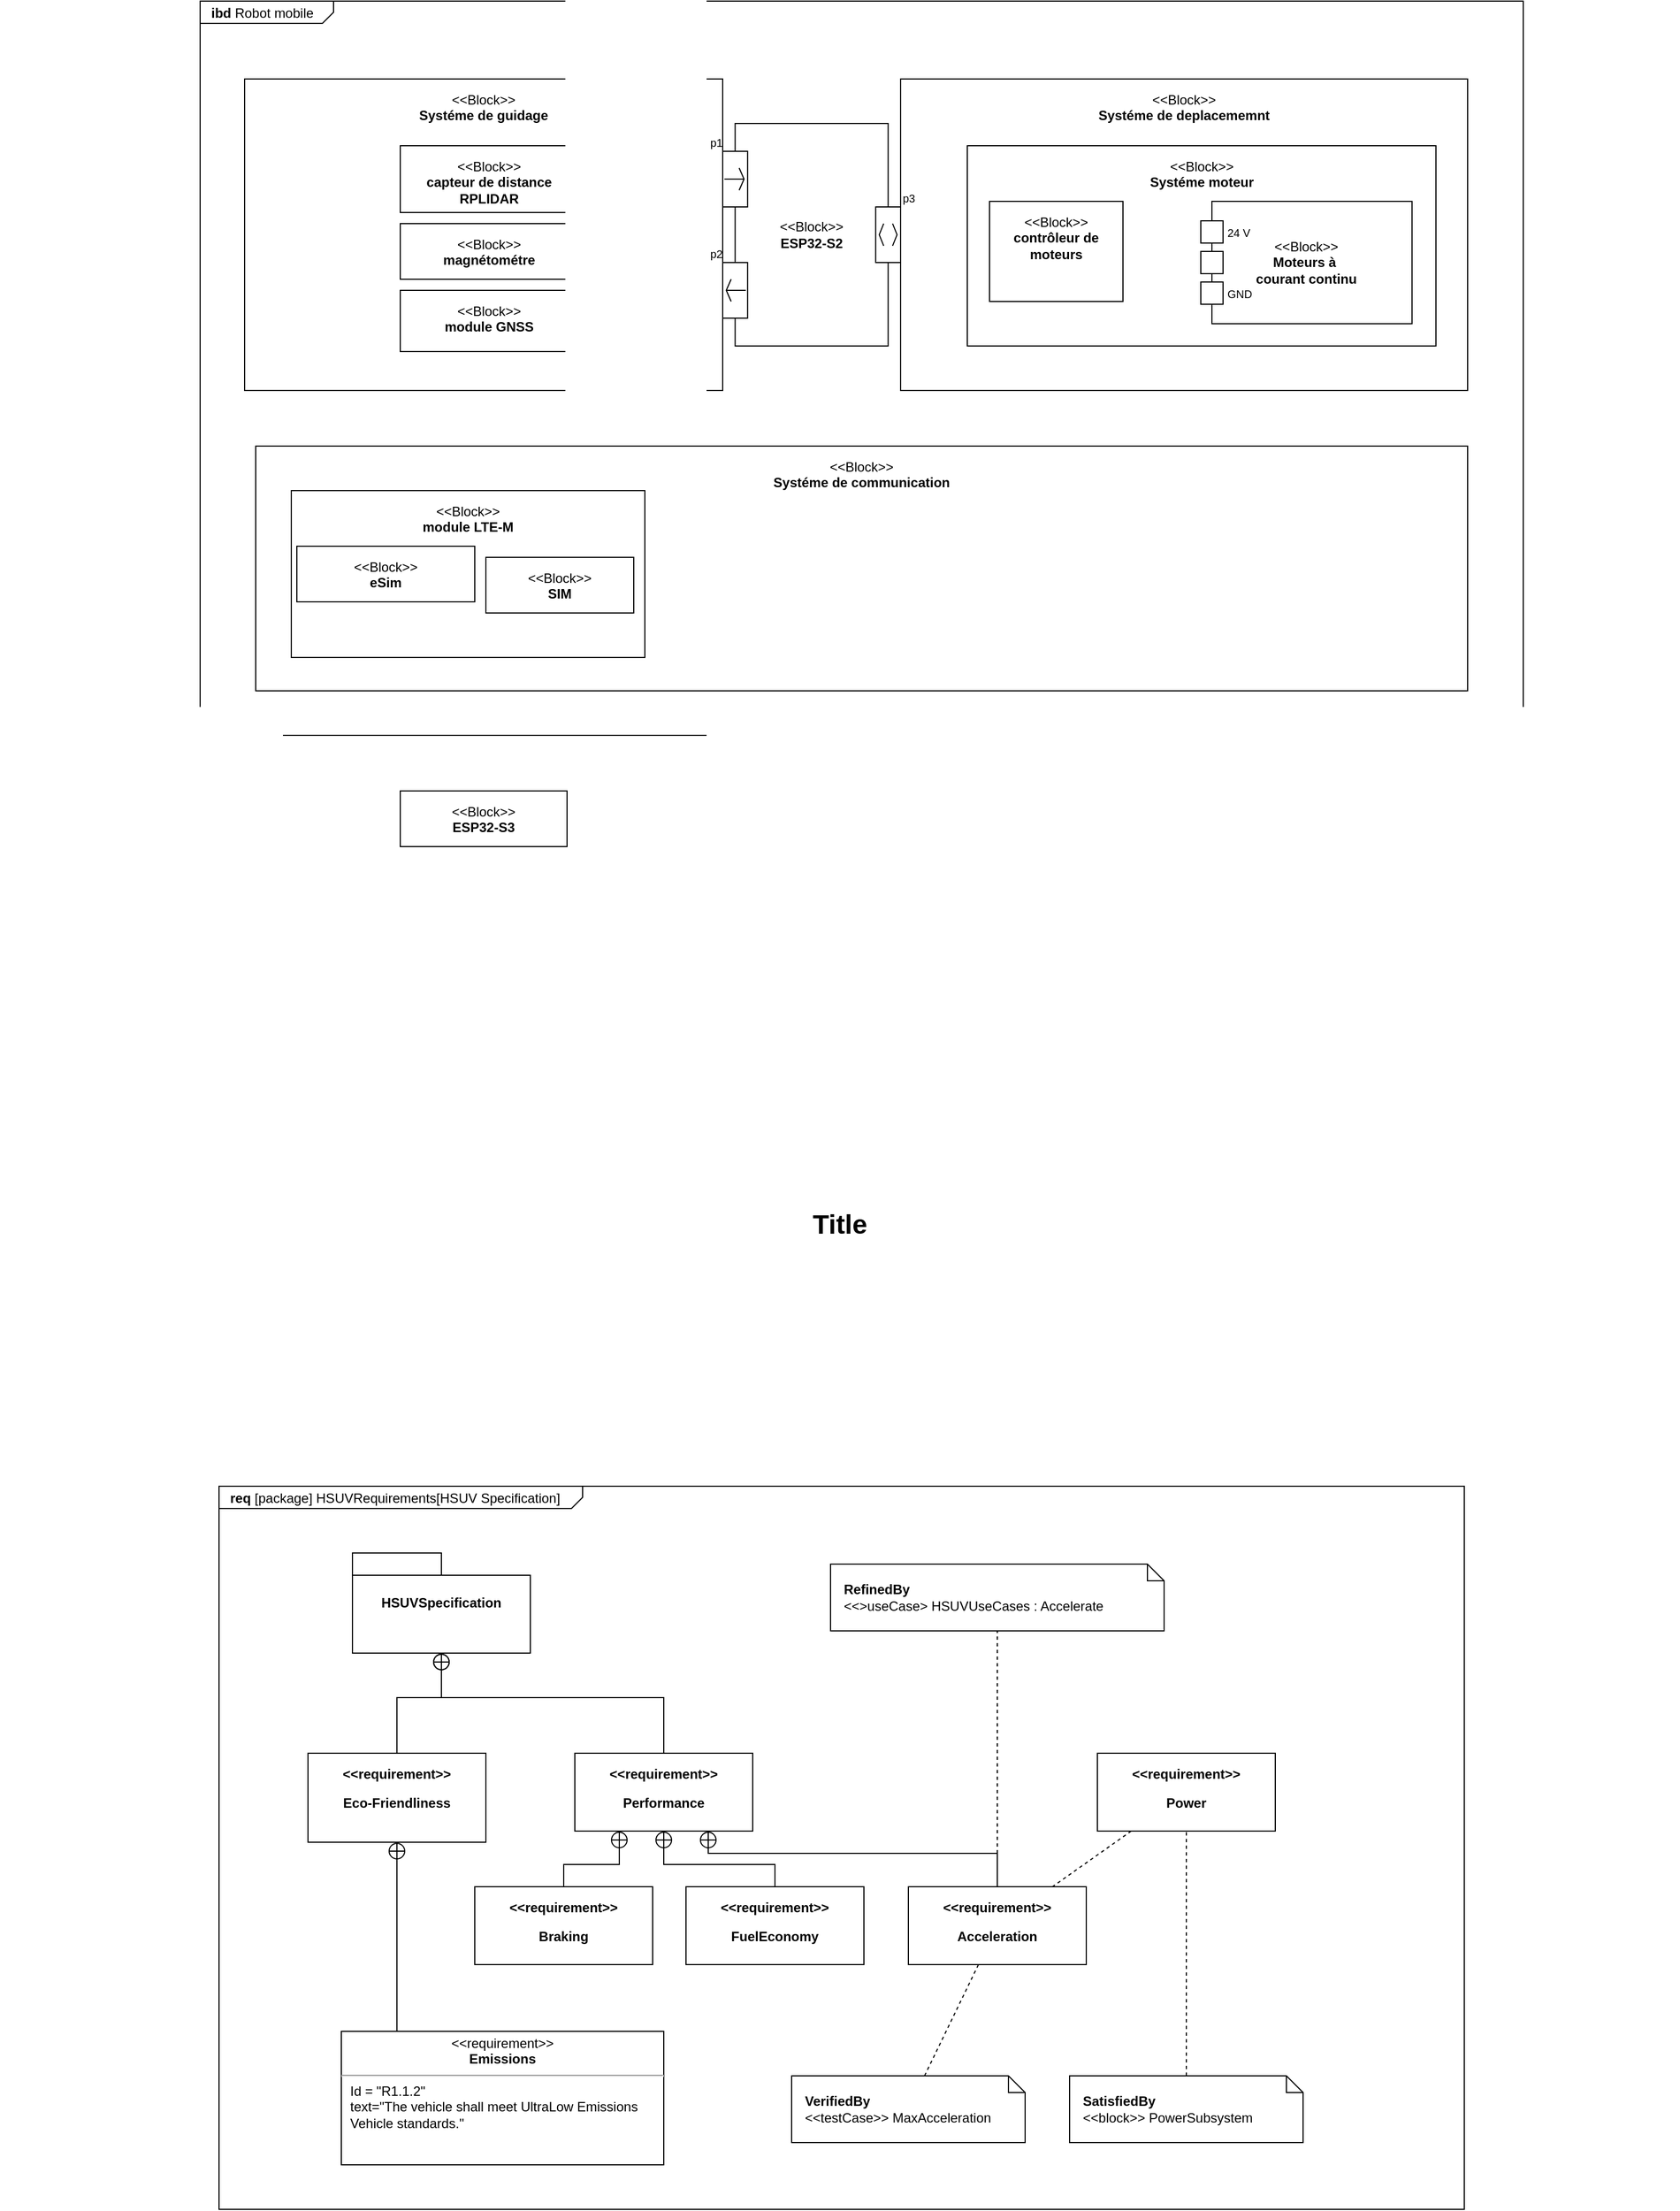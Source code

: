 <mxfile version="26.2.14">
  <diagram name="Page-1" id="929967ad-93f9-6ef4-fab6-5d389245f69c">
    <mxGraphModel dx="1586" dy="1947" grid="1" gridSize="10" guides="1" tooltips="1" connect="1" arrows="1" fold="1" page="1" pageScale="1.5" pageWidth="1169" pageHeight="826" background="none" math="0" shadow="0">
      <root>
        <mxCell id="0" style=";html=1;" />
        <mxCell id="1" style=";html=1;" parent="0" />
        <mxCell id="1672d66443f91eb5-1" value="&lt;p style=&quot;margin: 0px ; margin-top: 4px ; margin-left: 10px ; text-align: left&quot;&gt;&lt;b&gt;req&lt;/b&gt;&amp;nbsp;[package] HSUVRequirements[HSUV Specification]&lt;/p&gt;" style="html=1;strokeWidth=1;shape=mxgraph.sysml.package;html=1;overflow=fill;whiteSpace=wrap;fillColor=none;gradientColor=none;fontSize=12;align=center;labelX=327.64;" parent="1" vertex="1">
          <mxGeometry x="317" y="295" width="1120" height="650" as="geometry" />
        </mxCell>
        <mxCell id="1672d66443f91eb5-2" value="HSUVSpecification" style="shape=folder;tabWidth=80;tabHeight=20;tabPosition=left;strokeWidth=1;html=1;whiteSpace=wrap;align=center;fontSize=12;fontStyle=1" parent="1" vertex="1">
          <mxGeometry x="437" y="355" width="160" height="90" as="geometry" />
        </mxCell>
        <mxCell id="1672d66443f91eb5-3" value="&lt;b&gt;RefinedBy&lt;/b&gt;&lt;div&gt;&amp;lt;&amp;lt;&amp;gt;useCase&amp;gt; HSUVUseCases : Accelerate&lt;/div&gt;" style="shape=note;size=15;align=left;spacingLeft=10;html=1;whiteSpace=wrap;strokeColor=#000000;strokeWidth=1;fillColor=#ffffff;fontSize=12;" parent="1" vertex="1">
          <mxGeometry x="867" y="365" width="300" height="60" as="geometry" />
        </mxCell>
        <mxCell id="1672d66443f91eb5-13" style="edgeStyle=orthogonalEdgeStyle;rounded=0;html=1;jettySize=auto;orthogonalLoop=1;endArrow=circlePlus;endFill=0;" parent="1" source="1672d66443f91eb5-4" target="1672d66443f91eb5-2" edge="1">
          <mxGeometry relative="1" as="geometry">
            <Array as="points">
              <mxPoint x="477" y="485" />
              <mxPoint x="517" y="485" />
            </Array>
          </mxGeometry>
        </mxCell>
        <mxCell id="1672d66443f91eb5-4" value="&lt;p&gt;&amp;lt;&amp;lt;requirement&amp;gt;&amp;gt;&lt;/p&gt;&lt;p&gt;Eco-Friendliness&lt;/p&gt;" style="shape=rect;html=1;overflow=fill;whiteSpace=wrap;align=center;fontStyle=1" parent="1" vertex="1">
          <mxGeometry x="397" y="535" width="160" height="80" as="geometry" />
        </mxCell>
        <mxCell id="1672d66443f91eb5-15" style="edgeStyle=orthogonalEdgeStyle;rounded=0;html=1;endArrow=circlePlus;endFill=0;jettySize=auto;orthogonalLoop=1;" parent="1" source="1672d66443f91eb5-5" target="1672d66443f91eb5-2" edge="1">
          <mxGeometry relative="1" as="geometry">
            <Array as="points">
              <mxPoint x="717" y="485" />
              <mxPoint x="517" y="485" />
            </Array>
          </mxGeometry>
        </mxCell>
        <mxCell id="1672d66443f91eb5-5" value="&lt;p&gt;&amp;lt;&amp;lt;requirement&amp;gt;&amp;gt;&lt;/p&gt;&lt;p&gt;Performance&lt;/p&gt;" style="shape=rect;html=1;overflow=fill;whiteSpace=wrap;align=center;fontStyle=1" parent="1" vertex="1">
          <mxGeometry x="637" y="535" width="160" height="70" as="geometry" />
        </mxCell>
        <mxCell id="1672d66443f91eb5-21" style="edgeStyle=none;rounded=0;html=1;dashed=1;endArrow=none;endFill=0;jettySize=auto;orthogonalLoop=1;" parent="1" source="1672d66443f91eb5-6" target="1672d66443f91eb5-9" edge="1">
          <mxGeometry relative="1" as="geometry" />
        </mxCell>
        <mxCell id="1672d66443f91eb5-6" value="&lt;p&gt;&amp;lt;&amp;lt;requirement&amp;gt;&amp;gt;&lt;/p&gt;&lt;p&gt;Power&lt;/p&gt;" style="shape=rect;html=1;overflow=fill;whiteSpace=wrap;align=center;fontStyle=1" parent="1" vertex="1">
          <mxGeometry x="1107" y="535" width="160" height="70" as="geometry" />
        </mxCell>
        <mxCell id="1672d66443f91eb5-16" style="edgeStyle=orthogonalEdgeStyle;rounded=0;html=1;endArrow=circlePlus;endFill=0;jettySize=auto;orthogonalLoop=1;entryX=0.25;entryY=1;" parent="1" source="1672d66443f91eb5-7" target="1672d66443f91eb5-5" edge="1">
          <mxGeometry relative="1" as="geometry">
            <Array as="points">
              <mxPoint x="627" y="635" />
              <mxPoint x="677" y="635" />
            </Array>
          </mxGeometry>
        </mxCell>
        <mxCell id="1672d66443f91eb5-7" value="&lt;p&gt;&amp;lt;&amp;lt;requirement&amp;gt;&amp;gt;&lt;/p&gt;&lt;p&gt;Braking&lt;/p&gt;" style="shape=rect;html=1;overflow=fill;whiteSpace=wrap;align=center;fontStyle=1" parent="1" vertex="1">
          <mxGeometry x="547" y="655" width="160" height="70" as="geometry" />
        </mxCell>
        <mxCell id="1672d66443f91eb5-17" style="edgeStyle=orthogonalEdgeStyle;rounded=0;html=1;endArrow=circlePlus;endFill=0;jettySize=auto;orthogonalLoop=1;entryX=0.5;entryY=1;" parent="1" source="1672d66443f91eb5-8" target="1672d66443f91eb5-5" edge="1">
          <mxGeometry relative="1" as="geometry">
            <Array as="points">
              <mxPoint x="817" y="635" />
              <mxPoint x="717" y="635" />
            </Array>
          </mxGeometry>
        </mxCell>
        <mxCell id="1672d66443f91eb5-8" value="&lt;p&gt;&amp;lt;&amp;lt;requirement&amp;gt;&amp;gt;&lt;/p&gt;&lt;p&gt;FuelEconomy&lt;/p&gt;" style="shape=rect;html=1;overflow=fill;whiteSpace=wrap;align=center;fontStyle=1" parent="1" vertex="1">
          <mxGeometry x="737" y="655" width="160" height="70" as="geometry" />
        </mxCell>
        <mxCell id="1672d66443f91eb5-18" style="edgeStyle=orthogonalEdgeStyle;rounded=0;html=1;endArrow=circlePlus;endFill=0;jettySize=auto;orthogonalLoop=1;entryX=0.75;entryY=1;" parent="1" source="1672d66443f91eb5-9" target="1672d66443f91eb5-5" edge="1">
          <mxGeometry relative="1" as="geometry">
            <Array as="points">
              <mxPoint x="1017" y="625" />
              <mxPoint x="757" y="625" />
            </Array>
          </mxGeometry>
        </mxCell>
        <mxCell id="1672d66443f91eb5-22" style="edgeStyle=none;rounded=0;html=1;dashed=1;endArrow=none;endFill=0;jettySize=auto;orthogonalLoop=1;" parent="1" source="1672d66443f91eb5-9" target="1672d66443f91eb5-3" edge="1">
          <mxGeometry relative="1" as="geometry" />
        </mxCell>
        <mxCell id="1672d66443f91eb5-9" value="&lt;p&gt;&amp;lt;&amp;lt;requirement&amp;gt;&amp;gt;&lt;/p&gt;&lt;p&gt;Acceleration&lt;/p&gt;" style="shape=rect;html=1;overflow=fill;whiteSpace=wrap;align=center;fontStyle=1" parent="1" vertex="1">
          <mxGeometry x="937" y="655" width="160" height="70" as="geometry" />
        </mxCell>
        <mxCell id="1672d66443f91eb5-14" style="edgeStyle=orthogonalEdgeStyle;rounded=0;html=1;endArrow=circlePlus;endFill=0;jettySize=auto;orthogonalLoop=1;" parent="1" source="1672d66443f91eb5-10" target="1672d66443f91eb5-4" edge="1">
          <mxGeometry relative="1" as="geometry">
            <Array as="points">
              <mxPoint x="477" y="755" />
              <mxPoint x="477" y="755" />
            </Array>
          </mxGeometry>
        </mxCell>
        <mxCell id="1672d66443f91eb5-10" value="&lt;p style=&quot;margin: 0px ; margin-top: 4px ; text-align: center&quot;&gt;&amp;lt;&amp;lt;requirement&amp;gt;&amp;gt;&lt;br&gt;&lt;b&gt;Emissions&lt;/b&gt;&lt;/p&gt;&lt;hr&gt;&lt;p style=&quot;margin: 0px ; margin-left: 8px ; text-align: left&quot;&gt;Id = &quot;R1.1.2&quot;&lt;/p&gt;&lt;p style=&quot;margin: 0px ; margin-left: 8px ; text-align: left&quot;&gt;text=&quot;The vehicle shall meet UltraLow Emissions Vehicle standards.&quot;&lt;/p&gt;" style="shape=rect;html=1;overflow=fill;whiteSpace=wrap;" parent="1" vertex="1">
          <mxGeometry x="427" y="785" width="290" height="120" as="geometry" />
        </mxCell>
        <mxCell id="1672d66443f91eb5-19" style="rounded=0;html=1;endArrow=none;endFill=0;jettySize=auto;orthogonalLoop=1;dashed=1;" parent="1" source="1672d66443f91eb5-11" target="1672d66443f91eb5-9" edge="1">
          <mxGeometry relative="1" as="geometry" />
        </mxCell>
        <mxCell id="1672d66443f91eb5-11" value="&lt;b&gt;VerifiedBy&lt;/b&gt;&lt;div&gt;&amp;lt;&amp;lt;testCase&amp;gt;&amp;gt; MaxAcceleration&lt;/div&gt;" style="shape=note;size=15;align=left;spacingLeft=10;html=1;whiteSpace=wrap;strokeWidth=1;fontSize=12;" parent="1" vertex="1">
          <mxGeometry x="832" y="825" width="210" height="60" as="geometry" />
        </mxCell>
        <mxCell id="1672d66443f91eb5-20" style="edgeStyle=none;rounded=0;html=1;dashed=1;endArrow=none;endFill=0;jettySize=auto;orthogonalLoop=1;" parent="1" source="1672d66443f91eb5-12" target="1672d66443f91eb5-6" edge="1">
          <mxGeometry relative="1" as="geometry" />
        </mxCell>
        <mxCell id="1672d66443f91eb5-12" value="&lt;b&gt;SatisfiedBy&lt;/b&gt;&lt;div&gt;&amp;lt;&amp;lt;block&amp;gt;&amp;gt; PowerSubsystem&lt;/div&gt;" style="shape=note;size=15;align=left;spacingLeft=10;html=1;whiteSpace=wrap;strokeWidth=1;fontSize=12;" parent="1" vertex="1">
          <mxGeometry x="1082" y="825" width="210" height="60" as="geometry" />
        </mxCell>
        <mxCell id="1672d66443f91eb5-23" value="Title" style="text;strokeColor=none;fillColor=none;html=1;fontSize=24;fontStyle=1;verticalAlign=middle;align=center;" parent="1" vertex="1">
          <mxGeometry x="120" y="40" width="1510" height="40" as="geometry" />
        </mxCell>
        <mxCell id="0Ht1Bok8qtDjsIspIDW7-1" value="&lt;p style=&quot;margin:0px;margin-top:4px;margin-left:10px;text-align:left;&quot;&gt;&lt;b&gt;ibd&lt;/b&gt;&amp;nbsp;Robot mobile&lt;/p&gt;" style="html=1;shape=mxgraph.sysml.package;labelX=120;align=left;spacingLeft=10;overflow=fill;recursiveResize=0;" parent="1" vertex="1">
          <mxGeometry x="300" y="-1040" width="1190" height="660" as="geometry" />
        </mxCell>
        <mxCell id="0Ht1Bok8qtDjsIspIDW7-2" value="&lt;p&gt;&amp;lt;&amp;lt;Block&amp;gt;&amp;gt;&lt;br&gt;&lt;b&gt;Systéme de deplacememnt&lt;/b&gt;&lt;/p&gt;" style="shape=rect;html=1;overflow=fill;whiteSpace=wrap;align=center;" parent="1" vertex="1">
          <mxGeometry x="930" y="-970" width="510" height="280" as="geometry" />
        </mxCell>
        <mxCell id="0Ht1Bok8qtDjsIspIDW7-3" value="&lt;p&gt;&amp;lt;&amp;lt;Block&amp;gt;&amp;gt;&lt;br&gt;&lt;b&gt;Systéme de guidage&lt;/b&gt;&lt;/p&gt;" style="shape=rect;html=1;overflow=fill;whiteSpace=wrap;align=center;" parent="1" vertex="1">
          <mxGeometry x="340" y="-970" width="430" height="280" as="geometry" />
        </mxCell>
        <mxCell id="0Ht1Bok8qtDjsIspIDW7-4" value="&lt;p&gt;&amp;lt;&amp;lt;Block&amp;gt;&amp;gt;&lt;br&gt;&lt;b&gt;Systéme moteur&lt;/b&gt;&lt;/p&gt;" style="shape=rect;html=1;overflow=fill;whiteSpace=wrap;align=center;" parent="1" vertex="1">
          <mxGeometry x="990" y="-910" width="421.5" height="180" as="geometry" />
        </mxCell>
        <mxCell id="0Ht1Bok8qtDjsIspIDW7-5" value="&lt;p&gt;&amp;lt;&amp;lt;Block&amp;gt;&amp;gt;&lt;br&gt;&lt;b&gt;contrôleur de moteurs&lt;/b&gt;&lt;/p&gt;" style="shape=rect;html=1;overflow=fill;whiteSpace=wrap;align=center;" parent="1" vertex="1">
          <mxGeometry x="1010" y="-860" width="120" height="90" as="geometry" />
        </mxCell>
        <mxCell id="0Ht1Bok8qtDjsIspIDW7-7" value="&lt;p&gt;&amp;lt;&amp;lt;Block&amp;gt;&amp;gt;&lt;br&gt;&lt;b&gt;capteur de distance RPLIDAR&lt;/b&gt;&lt;/p&gt;" style="shape=rect;html=1;overflow=fill;whiteSpace=wrap;align=center;" parent="1" vertex="1">
          <mxGeometry x="480" y="-910" width="160" height="60" as="geometry" />
        </mxCell>
        <mxCell id="0Ht1Bok8qtDjsIspIDW7-8" value="&lt;p&gt;&amp;lt;&amp;lt;Block&amp;gt;&amp;gt;&lt;br&gt;&lt;b&gt;module GNSS&lt;/b&gt;&lt;/p&gt;" style="shape=rect;html=1;overflow=fill;whiteSpace=wrap;align=center;" parent="1" vertex="1">
          <mxGeometry x="480" y="-780" width="160" height="55" as="geometry" />
        </mxCell>
        <mxCell id="0Ht1Bok8qtDjsIspIDW7-9" value="&lt;p&gt;&amp;lt;&amp;lt;Block&amp;gt;&amp;gt;&lt;br&gt;&lt;b&gt;magnétométre&lt;/b&gt;&lt;/p&gt;" style="shape=rect;html=1;overflow=fill;whiteSpace=wrap;align=center;" parent="1" vertex="1">
          <mxGeometry x="480" y="-840" width="160" height="50" as="geometry" />
        </mxCell>
        <mxCell id="0Ht1Bok8qtDjsIspIDW7-10" value="&lt;p&gt;&amp;lt;&amp;lt;Block&amp;gt;&amp;gt;&lt;br&gt;&lt;b&gt;Systéme de communication&lt;/b&gt;&lt;/p&gt;" style="shape=rect;html=1;overflow=fill;whiteSpace=wrap;align=center;" parent="1" vertex="1">
          <mxGeometry x="350" y="-640" width="1090" height="220" as="geometry" />
        </mxCell>
        <mxCell id="0Ht1Bok8qtDjsIspIDW7-11" value="&lt;p&gt;&amp;lt;&amp;lt;Block&amp;gt;&amp;gt;&lt;br&gt;&lt;b&gt;module LTE-M&lt;/b&gt;&lt;/p&gt;" style="shape=rect;html=1;overflow=fill;whiteSpace=wrap;align=center;" parent="1" vertex="1">
          <mxGeometry x="382" y="-600" width="318" height="150" as="geometry" />
        </mxCell>
        <mxCell id="0Ht1Bok8qtDjsIspIDW7-12" value="&lt;p&gt;&amp;lt;&amp;lt;Block&amp;gt;&amp;gt;&lt;br&gt;&lt;b&gt;eSim&lt;/b&gt;&lt;/p&gt;" style="shape=rect;html=1;overflow=fill;whiteSpace=wrap;align=center;" parent="1" vertex="1">
          <mxGeometry x="387" y="-550" width="160" height="50" as="geometry" />
        </mxCell>
        <mxCell id="0Ht1Bok8qtDjsIspIDW7-13" value="&lt;p&gt;&amp;lt;&amp;lt;Block&amp;gt;&amp;gt;&lt;br&gt;&lt;b&gt;ESP32-S3&lt;/b&gt;&lt;/p&gt;" style="shape=rect;html=1;overflow=fill;whiteSpace=wrap;align=center;" parent="1" vertex="1">
          <mxGeometry x="480" y="-330" width="150" height="50" as="geometry" />
        </mxCell>
        <mxCell id="0Ht1Bok8qtDjsIspIDW7-14" value="&lt;span style=&quot;font-weight: 400;&quot;&gt;&amp;lt;&amp;lt;Block&amp;gt;&amp;gt;&lt;/span&gt;&lt;br style=&quot;font-weight: 400;&quot;&gt;&lt;b&gt;ESP32-S2&lt;/b&gt;" style="html=1;shape=mxgraph.sysml.port3;fontStyle=1;whiteSpace=wrap;align=center;" parent="1" vertex="1">
          <mxGeometry x="770" y="-930" width="160" height="200" as="geometry" />
        </mxCell>
        <mxCell id="0Ht1Bok8qtDjsIspIDW7-15" value="p1" style="resizable=0;html=1;align=right;verticalAlign=bottom;labelPosition=left;verticalLabelPosition=top;labelBackgroundColor=none;fontSize=10" parent="0Ht1Bok8qtDjsIspIDW7-14" connectable="0" vertex="1">
          <mxGeometry y="25" as="geometry" />
        </mxCell>
        <mxCell id="0Ht1Bok8qtDjsIspIDW7-16" value="p2" style="resizable=0;html=1;align=right;verticalAlign=bottom;labelPosition=left;verticalLabelPosition=top;labelBackgroundColor=none;fontSize=10" parent="0Ht1Bok8qtDjsIspIDW7-14" connectable="0" vertex="1">
          <mxGeometry y="125" as="geometry" />
        </mxCell>
        <mxCell id="0Ht1Bok8qtDjsIspIDW7-17" value="p3" style="resizable=0;html=1;align=left;verticalAlign=bottom;labelBackgroundColor=none;fontSize=10" parent="0Ht1Bok8qtDjsIspIDW7-14" connectable="0" vertex="1">
          <mxGeometry x="160" y="75" as="geometry" />
        </mxCell>
        <mxCell id="agHV7zcJ11Mq1mQfkoL5-4" value="&lt;span style=&quot;font-weight: 400;&quot;&gt;&amp;lt;&amp;lt;Block&amp;gt;&amp;gt;&lt;/span&gt;&lt;br style=&quot;font-weight: 400;&quot;&gt;&lt;b&gt;Moteurs à&amp;nbsp;&lt;/b&gt;&lt;div&gt;&lt;b&gt;courant continu&lt;/b&gt;&lt;/div&gt;" style="html=1;shape=mxgraph.sysml.itemFlowLeft;fontStyle=1;whiteSpace=wrap;align=center;" parent="1" vertex="1">
          <mxGeometry x="1200" y="-860" width="190" height="110" as="geometry" />
        </mxCell>
        <mxCell id="agHV7zcJ11Mq1mQfkoL5-5" value="24 V" style="resizable=0;html=1;align=left;spacingLeft=22;verticalAlign=middle;labelPosition=left;verticalLabelPosition=top;labelBackgroundColor=none;fontSize=10" parent="agHV7zcJ11Mq1mQfkoL5-4" connectable="0" vertex="1">
          <mxGeometry y="27.5" as="geometry" />
        </mxCell>
        <mxCell id="agHV7zcJ11Mq1mQfkoL5-6" value="" style="resizable=0;html=1;align=left;spacingLeft=22;verticalAlign=middle;labelPosition=left;verticalLabelPosition=top;labelBackgroundColor=none;fontSize=10" parent="agHV7zcJ11Mq1mQfkoL5-4" connectable="0" vertex="1">
          <mxGeometry y="55" as="geometry" />
        </mxCell>
        <mxCell id="agHV7zcJ11Mq1mQfkoL5-7" value="GND" style="resizable=0;html=1;align=left;spacingLeft=22;verticalAlign=middle;labelPosition=left;verticalLabelPosition=top;labelBackgroundColor=none;fontSize=10" parent="agHV7zcJ11Mq1mQfkoL5-4" connectable="0" vertex="1">
          <mxGeometry y="82.5" as="geometry" />
        </mxCell>
        <mxCell id="FomPsNkQoVAq6g_jnExY-1" value="&lt;p&gt;&amp;lt;&amp;lt;Block&amp;gt;&amp;gt;&lt;br&gt;&lt;b&gt;SIM&lt;/b&gt;&lt;/p&gt;" style="shape=rect;html=1;overflow=fill;whiteSpace=wrap;align=center;" parent="1" vertex="1">
          <mxGeometry x="557" y="-540" width="133" height="50" as="geometry" />
        </mxCell>
      </root>
    </mxGraphModel>
  </diagram>
</mxfile>
